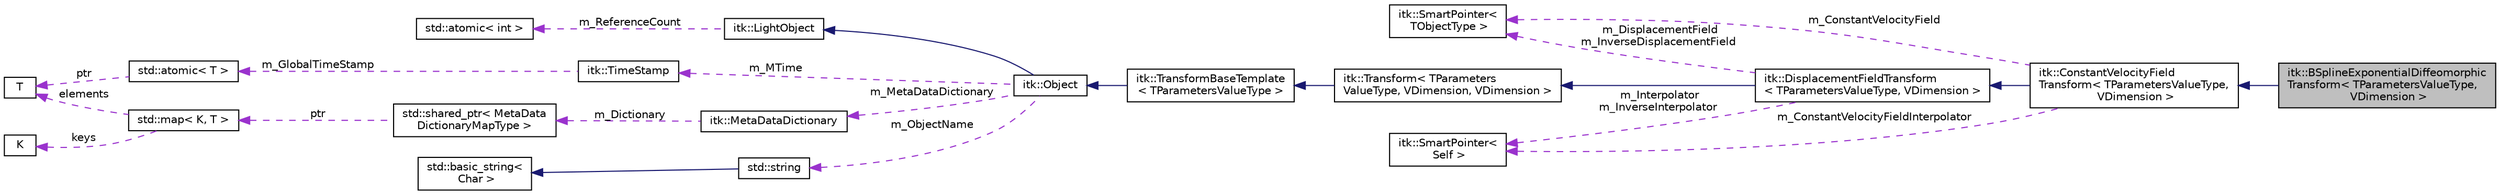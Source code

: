 digraph "itk::BSplineExponentialDiffeomorphicTransform&lt; TParametersValueType, VDimension &gt;"
{
 // LATEX_PDF_SIZE
  edge [fontname="Helvetica",fontsize="10",labelfontname="Helvetica",labelfontsize="10"];
  node [fontname="Helvetica",fontsize="10",shape=record];
  rankdir="LR";
  Node1 [label="itk::BSplineExponentialDiffeomorphic\lTransform\< TParametersValueType,\l VDimension \>",height=0.2,width=0.4,color="black", fillcolor="grey75", style="filled", fontcolor="black",tooltip="Exponential transform using B-splines as the smoothing kernel."];
  Node2 -> Node1 [dir="back",color="midnightblue",fontsize="10",style="solid",fontname="Helvetica"];
  Node2 [label="itk::ConstantVelocityField\lTransform\< TParametersValueType,\l VDimension \>",height=0.2,width=0.4,color="black", fillcolor="white", style="filled",URL="$classitk_1_1ConstantVelocityFieldTransform.html",tooltip="Provides local/dense/high-dimensionality transformation via a a constant velocity field."];
  Node3 -> Node2 [dir="back",color="midnightblue",fontsize="10",style="solid",fontname="Helvetica"];
  Node3 [label="itk::DisplacementFieldTransform\l\< TParametersValueType, VDimension \>",height=0.2,width=0.4,color="black", fillcolor="white", style="filled",URL="$classitk_1_1DisplacementFieldTransform.html",tooltip="Provides local/dense/high-dimensionality transformation via a a displacement field."];
  Node4 -> Node3 [dir="back",color="midnightblue",fontsize="10",style="solid",fontname="Helvetica"];
  Node4 [label="itk::Transform\< TParameters\lValueType, VDimension, VDimension \>",height=0.2,width=0.4,color="black", fillcolor="white", style="filled",URL="$classitk_1_1Transform.html",tooltip=" "];
  Node5 -> Node4 [dir="back",color="midnightblue",fontsize="10",style="solid",fontname="Helvetica"];
  Node5 [label="itk::TransformBaseTemplate\l\< TParametersValueType \>",height=0.2,width=0.4,color="black", fillcolor="white", style="filled",URL="$classitk_1_1TransformBaseTemplate.html",tooltip=" "];
  Node6 -> Node5 [dir="back",color="midnightblue",fontsize="10",style="solid",fontname="Helvetica"];
  Node6 [label="itk::Object",height=0.2,width=0.4,color="black", fillcolor="white", style="filled",URL="$classitk_1_1Object.html",tooltip="Base class for most ITK classes."];
  Node7 -> Node6 [dir="back",color="midnightblue",fontsize="10",style="solid",fontname="Helvetica"];
  Node7 [label="itk::LightObject",height=0.2,width=0.4,color="black", fillcolor="white", style="filled",URL="$classitk_1_1LightObject.html",tooltip="Light weight base class for most itk classes."];
  Node8 -> Node7 [dir="back",color="darkorchid3",fontsize="10",style="dashed",label=" m_ReferenceCount" ,fontname="Helvetica"];
  Node8 [label="std::atomic\< int \>",height=0.2,width=0.4,color="black", fillcolor="white", style="filled",tooltip=" "];
  Node9 -> Node6 [dir="back",color="darkorchid3",fontsize="10",style="dashed",label=" m_MTime" ,fontname="Helvetica"];
  Node9 [label="itk::TimeStamp",height=0.2,width=0.4,color="black", fillcolor="white", style="filled",URL="$classitk_1_1TimeStamp.html",tooltip="Generate a unique, increasing time value."];
  Node10 -> Node9 [dir="back",color="darkorchid3",fontsize="10",style="dashed",label=" m_GlobalTimeStamp" ,fontname="Helvetica"];
  Node10 [label="std::atomic\< T \>",height=0.2,width=0.4,color="black", fillcolor="white", style="filled",tooltip=" "];
  Node11 -> Node10 [dir="back",color="darkorchid3",fontsize="10",style="dashed",label=" ptr" ,fontname="Helvetica"];
  Node11 [label="T",height=0.2,width=0.4,color="black", fillcolor="white", style="filled",tooltip=" "];
  Node12 -> Node6 [dir="back",color="darkorchid3",fontsize="10",style="dashed",label=" m_MetaDataDictionary" ,fontname="Helvetica"];
  Node12 [label="itk::MetaDataDictionary",height=0.2,width=0.4,color="black", fillcolor="white", style="filled",URL="$classitk_1_1MetaDataDictionary.html",tooltip="Provides a mechanism for storing a collection of arbitrary data types."];
  Node13 -> Node12 [dir="back",color="darkorchid3",fontsize="10",style="dashed",label=" m_Dictionary" ,fontname="Helvetica"];
  Node13 [label="std::shared_ptr\< MetaData\lDictionaryMapType \>",height=0.2,width=0.4,color="black", fillcolor="white", style="filled",tooltip=" "];
  Node14 -> Node13 [dir="back",color="darkorchid3",fontsize="10",style="dashed",label=" ptr" ,fontname="Helvetica"];
  Node14 [label="std::map\< K, T \>",height=0.2,width=0.4,color="black", fillcolor="white", style="filled",tooltip=" "];
  Node15 -> Node14 [dir="back",color="darkorchid3",fontsize="10",style="dashed",label=" keys" ,fontname="Helvetica"];
  Node15 [label="K",height=0.2,width=0.4,color="black", fillcolor="white", style="filled",tooltip=" "];
  Node11 -> Node14 [dir="back",color="darkorchid3",fontsize="10",style="dashed",label=" elements" ,fontname="Helvetica"];
  Node16 -> Node6 [dir="back",color="darkorchid3",fontsize="10",style="dashed",label=" m_ObjectName" ,fontname="Helvetica"];
  Node16 [label="std::string",height=0.2,width=0.4,color="black", fillcolor="white", style="filled",tooltip=" "];
  Node17 -> Node16 [dir="back",color="midnightblue",fontsize="10",style="solid",fontname="Helvetica"];
  Node17 [label="std::basic_string\<\l Char \>",height=0.2,width=0.4,color="black", fillcolor="white", style="filled",tooltip=" "];
  Node18 -> Node3 [dir="back",color="darkorchid3",fontsize="10",style="dashed",label=" m_DisplacementField\nm_InverseDisplacementField" ,fontname="Helvetica"];
  Node18 [label="itk::SmartPointer\<\l TObjectType \>",height=0.2,width=0.4,color="black", fillcolor="white", style="filled",URL="$classitk_1_1SmartPointer.html",tooltip="Implements transparent reference counting."];
  Node19 -> Node3 [dir="back",color="darkorchid3",fontsize="10",style="dashed",label=" m_Interpolator\nm_InverseInterpolator" ,fontname="Helvetica"];
  Node19 [label="itk::SmartPointer\<\l Self \>",height=0.2,width=0.4,color="black", fillcolor="white", style="filled",URL="$classitk_1_1SmartPointer.html",tooltip=" "];
  Node18 -> Node2 [dir="back",color="darkorchid3",fontsize="10",style="dashed",label=" m_ConstantVelocityField" ,fontname="Helvetica"];
  Node19 -> Node2 [dir="back",color="darkorchid3",fontsize="10",style="dashed",label=" m_ConstantVelocityFieldInterpolator" ,fontname="Helvetica"];
}
